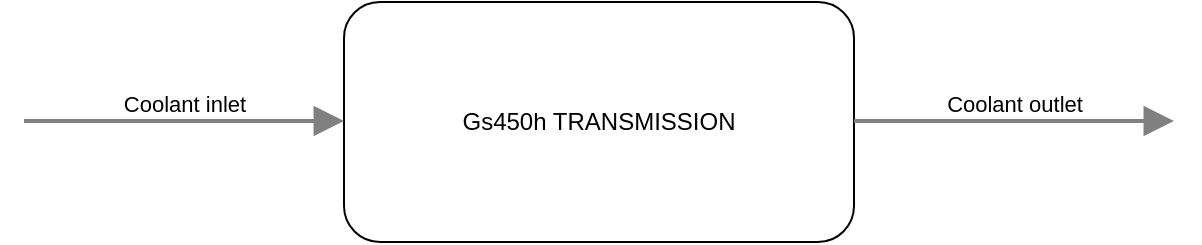 <mxfile version="20.3.0" type="device"><diagram id="IxvcT4RsOxo1NjNW3iId" name="Page-1"><mxGraphModel dx="1038" dy="649" grid="1" gridSize="10" guides="1" tooltips="1" connect="1" arrows="1" fold="1" page="1" pageScale="1" pageWidth="850" pageHeight="1100" math="0" shadow="0"><root><mxCell id="0"/><mxCell id="1" parent="0"/><mxCell id="MSp4pJReEUQJiGz2LSkm-1" value="Gs450h TRANSMISSION" style="rounded=1;whiteSpace=wrap;html=1;" vertex="1" parent="1"><mxGeometry x="365" y="230" width="255" height="120" as="geometry"/></mxCell><mxCell id="MSp4pJReEUQJiGz2LSkm-4" value="Coolant inlet" style="edgeStyle=none;html=1;strokeColor=#808080;endArrow=block;endSize=10;dashed=0;verticalAlign=bottom;strokeWidth=2;rounded=0;" edge="1" parent="1"><mxGeometry width="160" relative="1" as="geometry"><mxPoint x="205" y="289.5" as="sourcePoint"/><mxPoint x="365" y="289.5" as="targetPoint"/></mxGeometry></mxCell><mxCell id="MSp4pJReEUQJiGz2LSkm-6" value="Coolant outlet&lt;br&gt;" style="edgeStyle=none;html=1;strokeColor=#808080;endArrow=block;endSize=10;dashed=0;verticalAlign=bottom;strokeWidth=2;rounded=0;" edge="1" parent="1"><mxGeometry width="160" relative="1" as="geometry"><mxPoint x="620" y="289.5" as="sourcePoint"/><mxPoint x="780" y="289.5" as="targetPoint"/></mxGeometry></mxCell></root></mxGraphModel></diagram></mxfile>